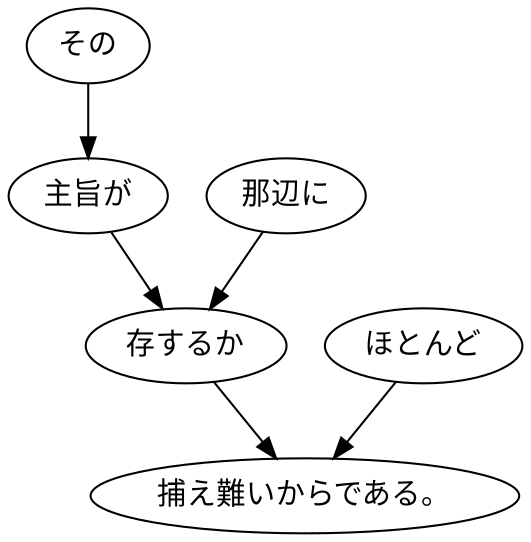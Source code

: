 digraph graph5842 {
	node0 [label="その"];
	node1 [label="主旨が"];
	node2 [label="那辺に"];
	node3 [label="存するか"];
	node4 [label="ほとんど"];
	node5 [label="捕え難いからである。"];
	node0 -> node1;
	node1 -> node3;
	node2 -> node3;
	node3 -> node5;
	node4 -> node5;
}
